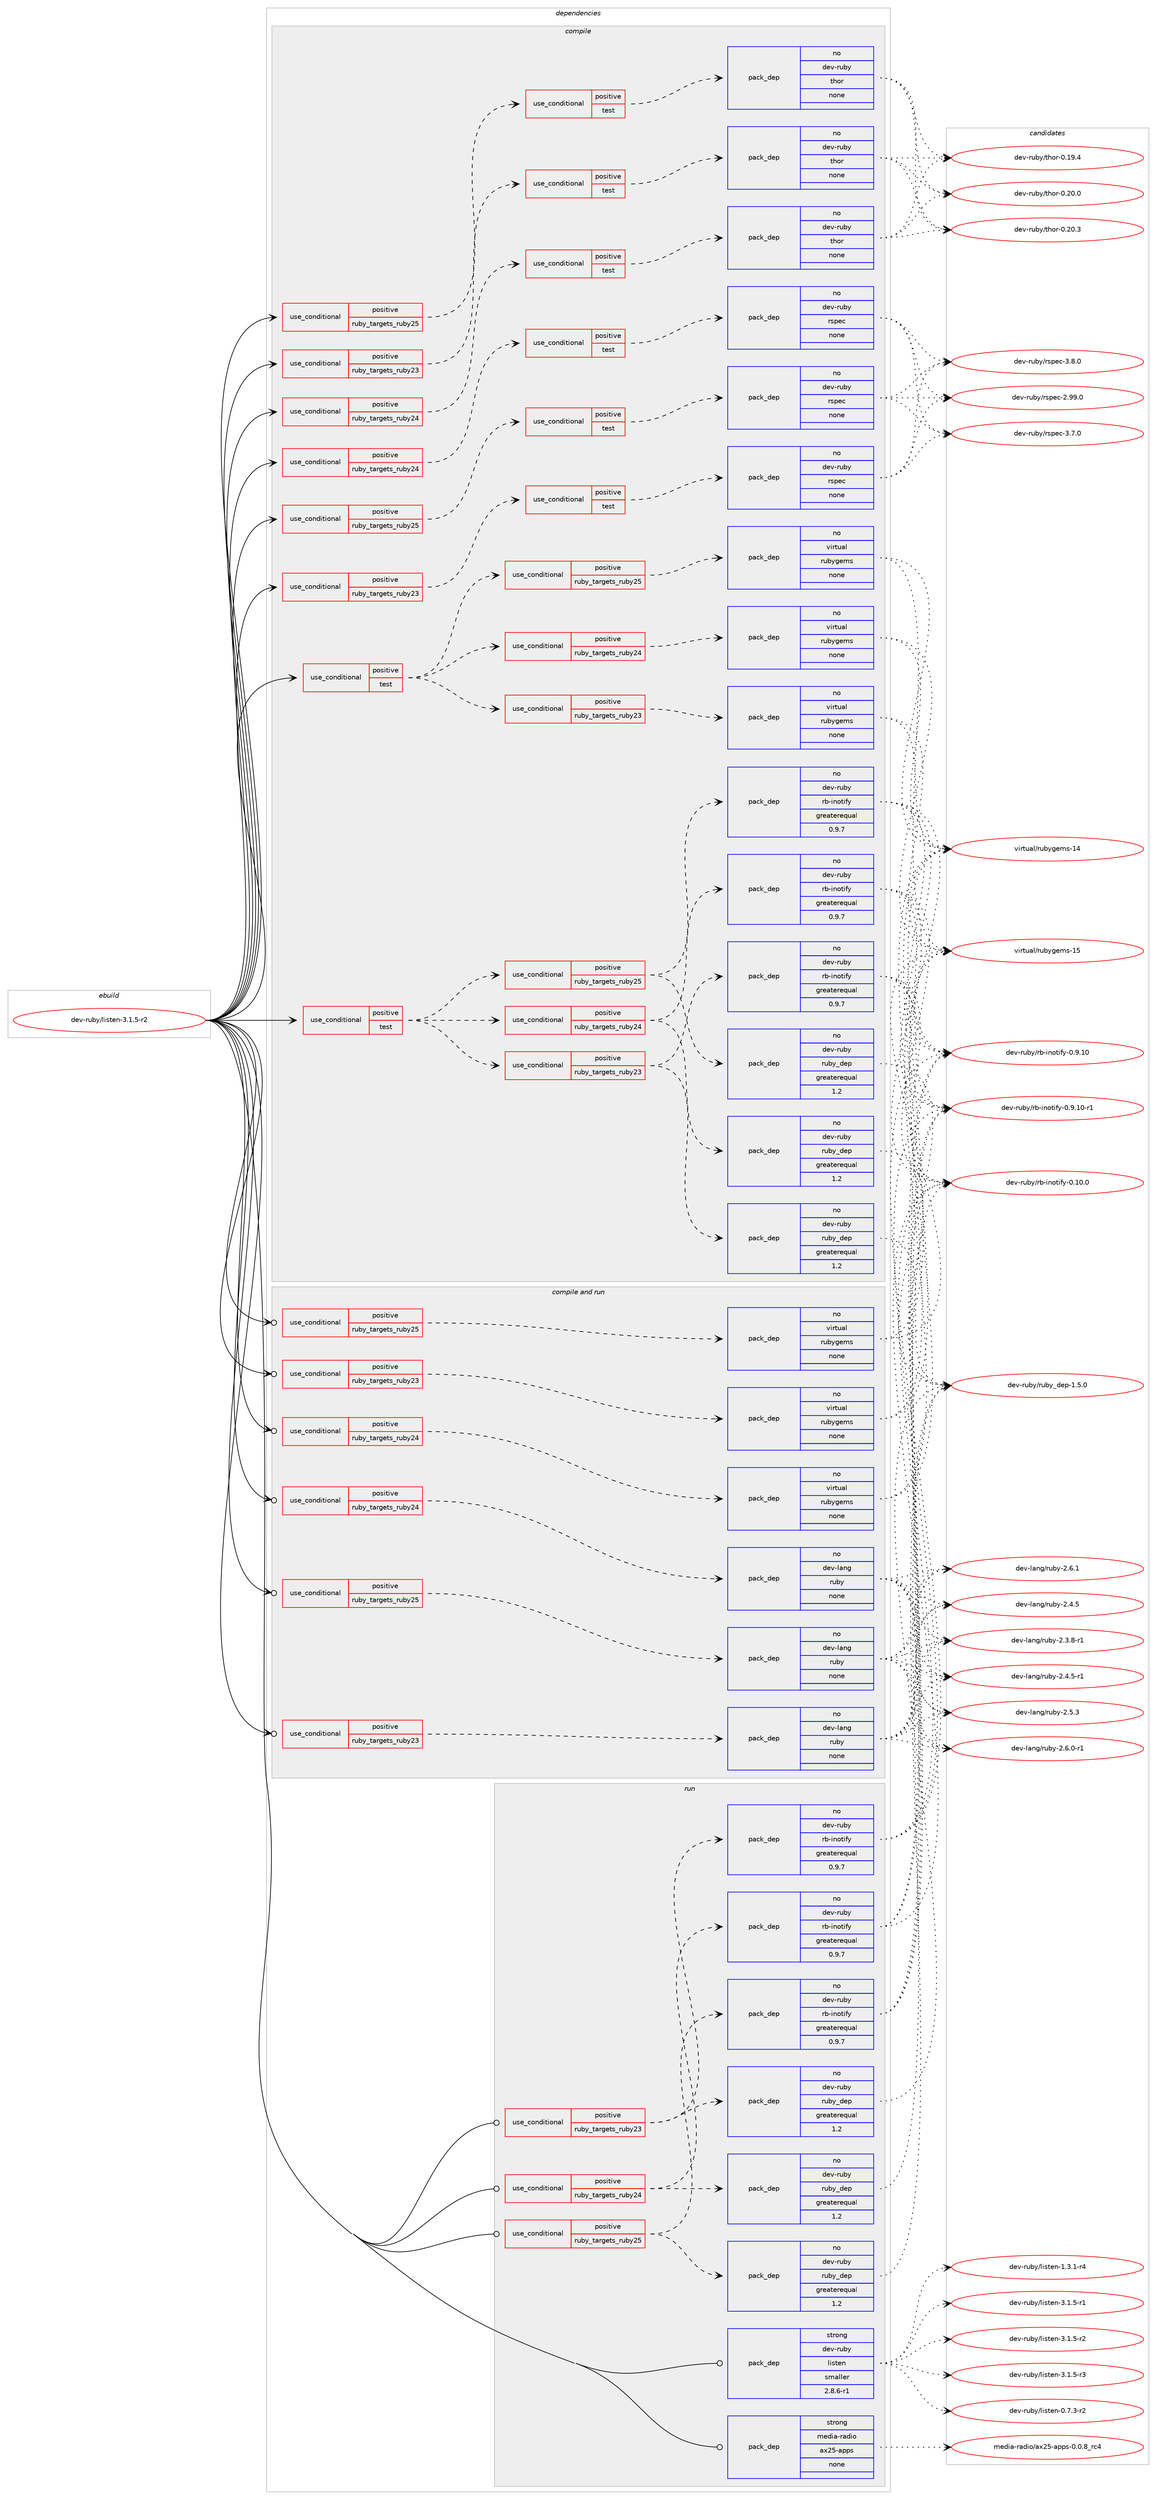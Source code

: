 digraph prolog {

# *************
# Graph options
# *************

newrank=true;
concentrate=true;
compound=true;
graph [rankdir=LR,fontname=Helvetica,fontsize=10,ranksep=1.5];#, ranksep=2.5, nodesep=0.2];
edge  [arrowhead=vee];
node  [fontname=Helvetica,fontsize=10];

# **********
# The ebuild
# **********

subgraph cluster_leftcol {
color=gray;
rank=same;
label=<<i>ebuild</i>>;
id [label="dev-ruby/listen-3.1.5-r2", color=red, width=4, href="../dev-ruby/listen-3.1.5-r2.svg"];
}

# ****************
# The dependencies
# ****************

subgraph cluster_midcol {
color=gray;
label=<<i>dependencies</i>>;
subgraph cluster_compile {
fillcolor="#eeeeee";
style=filled;
label=<<i>compile</i>>;
subgraph cond404260 {
dependency1501944 [label=<<TABLE BORDER="0" CELLBORDER="1" CELLSPACING="0" CELLPADDING="4"><TR><TD ROWSPAN="3" CELLPADDING="10">use_conditional</TD></TR><TR><TD>positive</TD></TR><TR><TD>ruby_targets_ruby23</TD></TR></TABLE>>, shape=none, color=red];
subgraph cond404261 {
dependency1501945 [label=<<TABLE BORDER="0" CELLBORDER="1" CELLSPACING="0" CELLPADDING="4"><TR><TD ROWSPAN="3" CELLPADDING="10">use_conditional</TD></TR><TR><TD>positive</TD></TR><TR><TD>test</TD></TR></TABLE>>, shape=none, color=red];
subgraph pack1074223 {
dependency1501946 [label=<<TABLE BORDER="0" CELLBORDER="1" CELLSPACING="0" CELLPADDING="4" WIDTH="220"><TR><TD ROWSPAN="6" CELLPADDING="30">pack_dep</TD></TR><TR><TD WIDTH="110">no</TD></TR><TR><TD>dev-ruby</TD></TR><TR><TD>rspec</TD></TR><TR><TD>none</TD></TR><TR><TD></TD></TR></TABLE>>, shape=none, color=blue];
}
dependency1501945:e -> dependency1501946:w [weight=20,style="dashed",arrowhead="vee"];
}
dependency1501944:e -> dependency1501945:w [weight=20,style="dashed",arrowhead="vee"];
}
id:e -> dependency1501944:w [weight=20,style="solid",arrowhead="vee"];
subgraph cond404262 {
dependency1501947 [label=<<TABLE BORDER="0" CELLBORDER="1" CELLSPACING="0" CELLPADDING="4"><TR><TD ROWSPAN="3" CELLPADDING="10">use_conditional</TD></TR><TR><TD>positive</TD></TR><TR><TD>ruby_targets_ruby23</TD></TR></TABLE>>, shape=none, color=red];
subgraph cond404263 {
dependency1501948 [label=<<TABLE BORDER="0" CELLBORDER="1" CELLSPACING="0" CELLPADDING="4"><TR><TD ROWSPAN="3" CELLPADDING="10">use_conditional</TD></TR><TR><TD>positive</TD></TR><TR><TD>test</TD></TR></TABLE>>, shape=none, color=red];
subgraph pack1074224 {
dependency1501949 [label=<<TABLE BORDER="0" CELLBORDER="1" CELLSPACING="0" CELLPADDING="4" WIDTH="220"><TR><TD ROWSPAN="6" CELLPADDING="30">pack_dep</TD></TR><TR><TD WIDTH="110">no</TD></TR><TR><TD>dev-ruby</TD></TR><TR><TD>thor</TD></TR><TR><TD>none</TD></TR><TR><TD></TD></TR></TABLE>>, shape=none, color=blue];
}
dependency1501948:e -> dependency1501949:w [weight=20,style="dashed",arrowhead="vee"];
}
dependency1501947:e -> dependency1501948:w [weight=20,style="dashed",arrowhead="vee"];
}
id:e -> dependency1501947:w [weight=20,style="solid",arrowhead="vee"];
subgraph cond404264 {
dependency1501950 [label=<<TABLE BORDER="0" CELLBORDER="1" CELLSPACING="0" CELLPADDING="4"><TR><TD ROWSPAN="3" CELLPADDING="10">use_conditional</TD></TR><TR><TD>positive</TD></TR><TR><TD>ruby_targets_ruby24</TD></TR></TABLE>>, shape=none, color=red];
subgraph cond404265 {
dependency1501951 [label=<<TABLE BORDER="0" CELLBORDER="1" CELLSPACING="0" CELLPADDING="4"><TR><TD ROWSPAN="3" CELLPADDING="10">use_conditional</TD></TR><TR><TD>positive</TD></TR><TR><TD>test</TD></TR></TABLE>>, shape=none, color=red];
subgraph pack1074225 {
dependency1501952 [label=<<TABLE BORDER="0" CELLBORDER="1" CELLSPACING="0" CELLPADDING="4" WIDTH="220"><TR><TD ROWSPAN="6" CELLPADDING="30">pack_dep</TD></TR><TR><TD WIDTH="110">no</TD></TR><TR><TD>dev-ruby</TD></TR><TR><TD>rspec</TD></TR><TR><TD>none</TD></TR><TR><TD></TD></TR></TABLE>>, shape=none, color=blue];
}
dependency1501951:e -> dependency1501952:w [weight=20,style="dashed",arrowhead="vee"];
}
dependency1501950:e -> dependency1501951:w [weight=20,style="dashed",arrowhead="vee"];
}
id:e -> dependency1501950:w [weight=20,style="solid",arrowhead="vee"];
subgraph cond404266 {
dependency1501953 [label=<<TABLE BORDER="0" CELLBORDER="1" CELLSPACING="0" CELLPADDING="4"><TR><TD ROWSPAN="3" CELLPADDING="10">use_conditional</TD></TR><TR><TD>positive</TD></TR><TR><TD>ruby_targets_ruby24</TD></TR></TABLE>>, shape=none, color=red];
subgraph cond404267 {
dependency1501954 [label=<<TABLE BORDER="0" CELLBORDER="1" CELLSPACING="0" CELLPADDING="4"><TR><TD ROWSPAN="3" CELLPADDING="10">use_conditional</TD></TR><TR><TD>positive</TD></TR><TR><TD>test</TD></TR></TABLE>>, shape=none, color=red];
subgraph pack1074226 {
dependency1501955 [label=<<TABLE BORDER="0" CELLBORDER="1" CELLSPACING="0" CELLPADDING="4" WIDTH="220"><TR><TD ROWSPAN="6" CELLPADDING="30">pack_dep</TD></TR><TR><TD WIDTH="110">no</TD></TR><TR><TD>dev-ruby</TD></TR><TR><TD>thor</TD></TR><TR><TD>none</TD></TR><TR><TD></TD></TR></TABLE>>, shape=none, color=blue];
}
dependency1501954:e -> dependency1501955:w [weight=20,style="dashed",arrowhead="vee"];
}
dependency1501953:e -> dependency1501954:w [weight=20,style="dashed",arrowhead="vee"];
}
id:e -> dependency1501953:w [weight=20,style="solid",arrowhead="vee"];
subgraph cond404268 {
dependency1501956 [label=<<TABLE BORDER="0" CELLBORDER="1" CELLSPACING="0" CELLPADDING="4"><TR><TD ROWSPAN="3" CELLPADDING="10">use_conditional</TD></TR><TR><TD>positive</TD></TR><TR><TD>ruby_targets_ruby25</TD></TR></TABLE>>, shape=none, color=red];
subgraph cond404269 {
dependency1501957 [label=<<TABLE BORDER="0" CELLBORDER="1" CELLSPACING="0" CELLPADDING="4"><TR><TD ROWSPAN="3" CELLPADDING="10">use_conditional</TD></TR><TR><TD>positive</TD></TR><TR><TD>test</TD></TR></TABLE>>, shape=none, color=red];
subgraph pack1074227 {
dependency1501958 [label=<<TABLE BORDER="0" CELLBORDER="1" CELLSPACING="0" CELLPADDING="4" WIDTH="220"><TR><TD ROWSPAN="6" CELLPADDING="30">pack_dep</TD></TR><TR><TD WIDTH="110">no</TD></TR><TR><TD>dev-ruby</TD></TR><TR><TD>rspec</TD></TR><TR><TD>none</TD></TR><TR><TD></TD></TR></TABLE>>, shape=none, color=blue];
}
dependency1501957:e -> dependency1501958:w [weight=20,style="dashed",arrowhead="vee"];
}
dependency1501956:e -> dependency1501957:w [weight=20,style="dashed",arrowhead="vee"];
}
id:e -> dependency1501956:w [weight=20,style="solid",arrowhead="vee"];
subgraph cond404270 {
dependency1501959 [label=<<TABLE BORDER="0" CELLBORDER="1" CELLSPACING="0" CELLPADDING="4"><TR><TD ROWSPAN="3" CELLPADDING="10">use_conditional</TD></TR><TR><TD>positive</TD></TR><TR><TD>ruby_targets_ruby25</TD></TR></TABLE>>, shape=none, color=red];
subgraph cond404271 {
dependency1501960 [label=<<TABLE BORDER="0" CELLBORDER="1" CELLSPACING="0" CELLPADDING="4"><TR><TD ROWSPAN="3" CELLPADDING="10">use_conditional</TD></TR><TR><TD>positive</TD></TR><TR><TD>test</TD></TR></TABLE>>, shape=none, color=red];
subgraph pack1074228 {
dependency1501961 [label=<<TABLE BORDER="0" CELLBORDER="1" CELLSPACING="0" CELLPADDING="4" WIDTH="220"><TR><TD ROWSPAN="6" CELLPADDING="30">pack_dep</TD></TR><TR><TD WIDTH="110">no</TD></TR><TR><TD>dev-ruby</TD></TR><TR><TD>thor</TD></TR><TR><TD>none</TD></TR><TR><TD></TD></TR></TABLE>>, shape=none, color=blue];
}
dependency1501960:e -> dependency1501961:w [weight=20,style="dashed",arrowhead="vee"];
}
dependency1501959:e -> dependency1501960:w [weight=20,style="dashed",arrowhead="vee"];
}
id:e -> dependency1501959:w [weight=20,style="solid",arrowhead="vee"];
subgraph cond404272 {
dependency1501962 [label=<<TABLE BORDER="0" CELLBORDER="1" CELLSPACING="0" CELLPADDING="4"><TR><TD ROWSPAN="3" CELLPADDING="10">use_conditional</TD></TR><TR><TD>positive</TD></TR><TR><TD>test</TD></TR></TABLE>>, shape=none, color=red];
subgraph cond404273 {
dependency1501963 [label=<<TABLE BORDER="0" CELLBORDER="1" CELLSPACING="0" CELLPADDING="4"><TR><TD ROWSPAN="3" CELLPADDING="10">use_conditional</TD></TR><TR><TD>positive</TD></TR><TR><TD>ruby_targets_ruby23</TD></TR></TABLE>>, shape=none, color=red];
subgraph pack1074229 {
dependency1501964 [label=<<TABLE BORDER="0" CELLBORDER="1" CELLSPACING="0" CELLPADDING="4" WIDTH="220"><TR><TD ROWSPAN="6" CELLPADDING="30">pack_dep</TD></TR><TR><TD WIDTH="110">no</TD></TR><TR><TD>dev-ruby</TD></TR><TR><TD>rb-inotify</TD></TR><TR><TD>greaterequal</TD></TR><TR><TD>0.9.7</TD></TR></TABLE>>, shape=none, color=blue];
}
dependency1501963:e -> dependency1501964:w [weight=20,style="dashed",arrowhead="vee"];
subgraph pack1074230 {
dependency1501965 [label=<<TABLE BORDER="0" CELLBORDER="1" CELLSPACING="0" CELLPADDING="4" WIDTH="220"><TR><TD ROWSPAN="6" CELLPADDING="30">pack_dep</TD></TR><TR><TD WIDTH="110">no</TD></TR><TR><TD>dev-ruby</TD></TR><TR><TD>ruby_dep</TD></TR><TR><TD>greaterequal</TD></TR><TR><TD>1.2</TD></TR></TABLE>>, shape=none, color=blue];
}
dependency1501963:e -> dependency1501965:w [weight=20,style="dashed",arrowhead="vee"];
}
dependency1501962:e -> dependency1501963:w [weight=20,style="dashed",arrowhead="vee"];
subgraph cond404274 {
dependency1501966 [label=<<TABLE BORDER="0" CELLBORDER="1" CELLSPACING="0" CELLPADDING="4"><TR><TD ROWSPAN="3" CELLPADDING="10">use_conditional</TD></TR><TR><TD>positive</TD></TR><TR><TD>ruby_targets_ruby24</TD></TR></TABLE>>, shape=none, color=red];
subgraph pack1074231 {
dependency1501967 [label=<<TABLE BORDER="0" CELLBORDER="1" CELLSPACING="0" CELLPADDING="4" WIDTH="220"><TR><TD ROWSPAN="6" CELLPADDING="30">pack_dep</TD></TR><TR><TD WIDTH="110">no</TD></TR><TR><TD>dev-ruby</TD></TR><TR><TD>rb-inotify</TD></TR><TR><TD>greaterequal</TD></TR><TR><TD>0.9.7</TD></TR></TABLE>>, shape=none, color=blue];
}
dependency1501966:e -> dependency1501967:w [weight=20,style="dashed",arrowhead="vee"];
subgraph pack1074232 {
dependency1501968 [label=<<TABLE BORDER="0" CELLBORDER="1" CELLSPACING="0" CELLPADDING="4" WIDTH="220"><TR><TD ROWSPAN="6" CELLPADDING="30">pack_dep</TD></TR><TR><TD WIDTH="110">no</TD></TR><TR><TD>dev-ruby</TD></TR><TR><TD>ruby_dep</TD></TR><TR><TD>greaterequal</TD></TR><TR><TD>1.2</TD></TR></TABLE>>, shape=none, color=blue];
}
dependency1501966:e -> dependency1501968:w [weight=20,style="dashed",arrowhead="vee"];
}
dependency1501962:e -> dependency1501966:w [weight=20,style="dashed",arrowhead="vee"];
subgraph cond404275 {
dependency1501969 [label=<<TABLE BORDER="0" CELLBORDER="1" CELLSPACING="0" CELLPADDING="4"><TR><TD ROWSPAN="3" CELLPADDING="10">use_conditional</TD></TR><TR><TD>positive</TD></TR><TR><TD>ruby_targets_ruby25</TD></TR></TABLE>>, shape=none, color=red];
subgraph pack1074233 {
dependency1501970 [label=<<TABLE BORDER="0" CELLBORDER="1" CELLSPACING="0" CELLPADDING="4" WIDTH="220"><TR><TD ROWSPAN="6" CELLPADDING="30">pack_dep</TD></TR><TR><TD WIDTH="110">no</TD></TR><TR><TD>dev-ruby</TD></TR><TR><TD>rb-inotify</TD></TR><TR><TD>greaterequal</TD></TR><TR><TD>0.9.7</TD></TR></TABLE>>, shape=none, color=blue];
}
dependency1501969:e -> dependency1501970:w [weight=20,style="dashed",arrowhead="vee"];
subgraph pack1074234 {
dependency1501971 [label=<<TABLE BORDER="0" CELLBORDER="1" CELLSPACING="0" CELLPADDING="4" WIDTH="220"><TR><TD ROWSPAN="6" CELLPADDING="30">pack_dep</TD></TR><TR><TD WIDTH="110">no</TD></TR><TR><TD>dev-ruby</TD></TR><TR><TD>ruby_dep</TD></TR><TR><TD>greaterequal</TD></TR><TR><TD>1.2</TD></TR></TABLE>>, shape=none, color=blue];
}
dependency1501969:e -> dependency1501971:w [weight=20,style="dashed",arrowhead="vee"];
}
dependency1501962:e -> dependency1501969:w [weight=20,style="dashed",arrowhead="vee"];
}
id:e -> dependency1501962:w [weight=20,style="solid",arrowhead="vee"];
subgraph cond404276 {
dependency1501972 [label=<<TABLE BORDER="0" CELLBORDER="1" CELLSPACING="0" CELLPADDING="4"><TR><TD ROWSPAN="3" CELLPADDING="10">use_conditional</TD></TR><TR><TD>positive</TD></TR><TR><TD>test</TD></TR></TABLE>>, shape=none, color=red];
subgraph cond404277 {
dependency1501973 [label=<<TABLE BORDER="0" CELLBORDER="1" CELLSPACING="0" CELLPADDING="4"><TR><TD ROWSPAN="3" CELLPADDING="10">use_conditional</TD></TR><TR><TD>positive</TD></TR><TR><TD>ruby_targets_ruby23</TD></TR></TABLE>>, shape=none, color=red];
subgraph pack1074235 {
dependency1501974 [label=<<TABLE BORDER="0" CELLBORDER="1" CELLSPACING="0" CELLPADDING="4" WIDTH="220"><TR><TD ROWSPAN="6" CELLPADDING="30">pack_dep</TD></TR><TR><TD WIDTH="110">no</TD></TR><TR><TD>virtual</TD></TR><TR><TD>rubygems</TD></TR><TR><TD>none</TD></TR><TR><TD></TD></TR></TABLE>>, shape=none, color=blue];
}
dependency1501973:e -> dependency1501974:w [weight=20,style="dashed",arrowhead="vee"];
}
dependency1501972:e -> dependency1501973:w [weight=20,style="dashed",arrowhead="vee"];
subgraph cond404278 {
dependency1501975 [label=<<TABLE BORDER="0" CELLBORDER="1" CELLSPACING="0" CELLPADDING="4"><TR><TD ROWSPAN="3" CELLPADDING="10">use_conditional</TD></TR><TR><TD>positive</TD></TR><TR><TD>ruby_targets_ruby24</TD></TR></TABLE>>, shape=none, color=red];
subgraph pack1074236 {
dependency1501976 [label=<<TABLE BORDER="0" CELLBORDER="1" CELLSPACING="0" CELLPADDING="4" WIDTH="220"><TR><TD ROWSPAN="6" CELLPADDING="30">pack_dep</TD></TR><TR><TD WIDTH="110">no</TD></TR><TR><TD>virtual</TD></TR><TR><TD>rubygems</TD></TR><TR><TD>none</TD></TR><TR><TD></TD></TR></TABLE>>, shape=none, color=blue];
}
dependency1501975:e -> dependency1501976:w [weight=20,style="dashed",arrowhead="vee"];
}
dependency1501972:e -> dependency1501975:w [weight=20,style="dashed",arrowhead="vee"];
subgraph cond404279 {
dependency1501977 [label=<<TABLE BORDER="0" CELLBORDER="1" CELLSPACING="0" CELLPADDING="4"><TR><TD ROWSPAN="3" CELLPADDING="10">use_conditional</TD></TR><TR><TD>positive</TD></TR><TR><TD>ruby_targets_ruby25</TD></TR></TABLE>>, shape=none, color=red];
subgraph pack1074237 {
dependency1501978 [label=<<TABLE BORDER="0" CELLBORDER="1" CELLSPACING="0" CELLPADDING="4" WIDTH="220"><TR><TD ROWSPAN="6" CELLPADDING="30">pack_dep</TD></TR><TR><TD WIDTH="110">no</TD></TR><TR><TD>virtual</TD></TR><TR><TD>rubygems</TD></TR><TR><TD>none</TD></TR><TR><TD></TD></TR></TABLE>>, shape=none, color=blue];
}
dependency1501977:e -> dependency1501978:w [weight=20,style="dashed",arrowhead="vee"];
}
dependency1501972:e -> dependency1501977:w [weight=20,style="dashed",arrowhead="vee"];
}
id:e -> dependency1501972:w [weight=20,style="solid",arrowhead="vee"];
}
subgraph cluster_compileandrun {
fillcolor="#eeeeee";
style=filled;
label=<<i>compile and run</i>>;
subgraph cond404280 {
dependency1501979 [label=<<TABLE BORDER="0" CELLBORDER="1" CELLSPACING="0" CELLPADDING="4"><TR><TD ROWSPAN="3" CELLPADDING="10">use_conditional</TD></TR><TR><TD>positive</TD></TR><TR><TD>ruby_targets_ruby23</TD></TR></TABLE>>, shape=none, color=red];
subgraph pack1074238 {
dependency1501980 [label=<<TABLE BORDER="0" CELLBORDER="1" CELLSPACING="0" CELLPADDING="4" WIDTH="220"><TR><TD ROWSPAN="6" CELLPADDING="30">pack_dep</TD></TR><TR><TD WIDTH="110">no</TD></TR><TR><TD>dev-lang</TD></TR><TR><TD>ruby</TD></TR><TR><TD>none</TD></TR><TR><TD></TD></TR></TABLE>>, shape=none, color=blue];
}
dependency1501979:e -> dependency1501980:w [weight=20,style="dashed",arrowhead="vee"];
}
id:e -> dependency1501979:w [weight=20,style="solid",arrowhead="odotvee"];
subgraph cond404281 {
dependency1501981 [label=<<TABLE BORDER="0" CELLBORDER="1" CELLSPACING="0" CELLPADDING="4"><TR><TD ROWSPAN="3" CELLPADDING="10">use_conditional</TD></TR><TR><TD>positive</TD></TR><TR><TD>ruby_targets_ruby23</TD></TR></TABLE>>, shape=none, color=red];
subgraph pack1074239 {
dependency1501982 [label=<<TABLE BORDER="0" CELLBORDER="1" CELLSPACING="0" CELLPADDING="4" WIDTH="220"><TR><TD ROWSPAN="6" CELLPADDING="30">pack_dep</TD></TR><TR><TD WIDTH="110">no</TD></TR><TR><TD>virtual</TD></TR><TR><TD>rubygems</TD></TR><TR><TD>none</TD></TR><TR><TD></TD></TR></TABLE>>, shape=none, color=blue];
}
dependency1501981:e -> dependency1501982:w [weight=20,style="dashed",arrowhead="vee"];
}
id:e -> dependency1501981:w [weight=20,style="solid",arrowhead="odotvee"];
subgraph cond404282 {
dependency1501983 [label=<<TABLE BORDER="0" CELLBORDER="1" CELLSPACING="0" CELLPADDING="4"><TR><TD ROWSPAN="3" CELLPADDING="10">use_conditional</TD></TR><TR><TD>positive</TD></TR><TR><TD>ruby_targets_ruby24</TD></TR></TABLE>>, shape=none, color=red];
subgraph pack1074240 {
dependency1501984 [label=<<TABLE BORDER="0" CELLBORDER="1" CELLSPACING="0" CELLPADDING="4" WIDTH="220"><TR><TD ROWSPAN="6" CELLPADDING="30">pack_dep</TD></TR><TR><TD WIDTH="110">no</TD></TR><TR><TD>dev-lang</TD></TR><TR><TD>ruby</TD></TR><TR><TD>none</TD></TR><TR><TD></TD></TR></TABLE>>, shape=none, color=blue];
}
dependency1501983:e -> dependency1501984:w [weight=20,style="dashed",arrowhead="vee"];
}
id:e -> dependency1501983:w [weight=20,style="solid",arrowhead="odotvee"];
subgraph cond404283 {
dependency1501985 [label=<<TABLE BORDER="0" CELLBORDER="1" CELLSPACING="0" CELLPADDING="4"><TR><TD ROWSPAN="3" CELLPADDING="10">use_conditional</TD></TR><TR><TD>positive</TD></TR><TR><TD>ruby_targets_ruby24</TD></TR></TABLE>>, shape=none, color=red];
subgraph pack1074241 {
dependency1501986 [label=<<TABLE BORDER="0" CELLBORDER="1" CELLSPACING="0" CELLPADDING="4" WIDTH="220"><TR><TD ROWSPAN="6" CELLPADDING="30">pack_dep</TD></TR><TR><TD WIDTH="110">no</TD></TR><TR><TD>virtual</TD></TR><TR><TD>rubygems</TD></TR><TR><TD>none</TD></TR><TR><TD></TD></TR></TABLE>>, shape=none, color=blue];
}
dependency1501985:e -> dependency1501986:w [weight=20,style="dashed",arrowhead="vee"];
}
id:e -> dependency1501985:w [weight=20,style="solid",arrowhead="odotvee"];
subgraph cond404284 {
dependency1501987 [label=<<TABLE BORDER="0" CELLBORDER="1" CELLSPACING="0" CELLPADDING="4"><TR><TD ROWSPAN="3" CELLPADDING="10">use_conditional</TD></TR><TR><TD>positive</TD></TR><TR><TD>ruby_targets_ruby25</TD></TR></TABLE>>, shape=none, color=red];
subgraph pack1074242 {
dependency1501988 [label=<<TABLE BORDER="0" CELLBORDER="1" CELLSPACING="0" CELLPADDING="4" WIDTH="220"><TR><TD ROWSPAN="6" CELLPADDING="30">pack_dep</TD></TR><TR><TD WIDTH="110">no</TD></TR><TR><TD>dev-lang</TD></TR><TR><TD>ruby</TD></TR><TR><TD>none</TD></TR><TR><TD></TD></TR></TABLE>>, shape=none, color=blue];
}
dependency1501987:e -> dependency1501988:w [weight=20,style="dashed",arrowhead="vee"];
}
id:e -> dependency1501987:w [weight=20,style="solid",arrowhead="odotvee"];
subgraph cond404285 {
dependency1501989 [label=<<TABLE BORDER="0" CELLBORDER="1" CELLSPACING="0" CELLPADDING="4"><TR><TD ROWSPAN="3" CELLPADDING="10">use_conditional</TD></TR><TR><TD>positive</TD></TR><TR><TD>ruby_targets_ruby25</TD></TR></TABLE>>, shape=none, color=red];
subgraph pack1074243 {
dependency1501990 [label=<<TABLE BORDER="0" CELLBORDER="1" CELLSPACING="0" CELLPADDING="4" WIDTH="220"><TR><TD ROWSPAN="6" CELLPADDING="30">pack_dep</TD></TR><TR><TD WIDTH="110">no</TD></TR><TR><TD>virtual</TD></TR><TR><TD>rubygems</TD></TR><TR><TD>none</TD></TR><TR><TD></TD></TR></TABLE>>, shape=none, color=blue];
}
dependency1501989:e -> dependency1501990:w [weight=20,style="dashed",arrowhead="vee"];
}
id:e -> dependency1501989:w [weight=20,style="solid",arrowhead="odotvee"];
}
subgraph cluster_run {
fillcolor="#eeeeee";
style=filled;
label=<<i>run</i>>;
subgraph cond404286 {
dependency1501991 [label=<<TABLE BORDER="0" CELLBORDER="1" CELLSPACING="0" CELLPADDING="4"><TR><TD ROWSPAN="3" CELLPADDING="10">use_conditional</TD></TR><TR><TD>positive</TD></TR><TR><TD>ruby_targets_ruby23</TD></TR></TABLE>>, shape=none, color=red];
subgraph pack1074244 {
dependency1501992 [label=<<TABLE BORDER="0" CELLBORDER="1" CELLSPACING="0" CELLPADDING="4" WIDTH="220"><TR><TD ROWSPAN="6" CELLPADDING="30">pack_dep</TD></TR><TR><TD WIDTH="110">no</TD></TR><TR><TD>dev-ruby</TD></TR><TR><TD>rb-inotify</TD></TR><TR><TD>greaterequal</TD></TR><TR><TD>0.9.7</TD></TR></TABLE>>, shape=none, color=blue];
}
dependency1501991:e -> dependency1501992:w [weight=20,style="dashed",arrowhead="vee"];
subgraph pack1074245 {
dependency1501993 [label=<<TABLE BORDER="0" CELLBORDER="1" CELLSPACING="0" CELLPADDING="4" WIDTH="220"><TR><TD ROWSPAN="6" CELLPADDING="30">pack_dep</TD></TR><TR><TD WIDTH="110">no</TD></TR><TR><TD>dev-ruby</TD></TR><TR><TD>ruby_dep</TD></TR><TR><TD>greaterequal</TD></TR><TR><TD>1.2</TD></TR></TABLE>>, shape=none, color=blue];
}
dependency1501991:e -> dependency1501993:w [weight=20,style="dashed",arrowhead="vee"];
}
id:e -> dependency1501991:w [weight=20,style="solid",arrowhead="odot"];
subgraph cond404287 {
dependency1501994 [label=<<TABLE BORDER="0" CELLBORDER="1" CELLSPACING="0" CELLPADDING="4"><TR><TD ROWSPAN="3" CELLPADDING="10">use_conditional</TD></TR><TR><TD>positive</TD></TR><TR><TD>ruby_targets_ruby24</TD></TR></TABLE>>, shape=none, color=red];
subgraph pack1074246 {
dependency1501995 [label=<<TABLE BORDER="0" CELLBORDER="1" CELLSPACING="0" CELLPADDING="4" WIDTH="220"><TR><TD ROWSPAN="6" CELLPADDING="30">pack_dep</TD></TR><TR><TD WIDTH="110">no</TD></TR><TR><TD>dev-ruby</TD></TR><TR><TD>rb-inotify</TD></TR><TR><TD>greaterequal</TD></TR><TR><TD>0.9.7</TD></TR></TABLE>>, shape=none, color=blue];
}
dependency1501994:e -> dependency1501995:w [weight=20,style="dashed",arrowhead="vee"];
subgraph pack1074247 {
dependency1501996 [label=<<TABLE BORDER="0" CELLBORDER="1" CELLSPACING="0" CELLPADDING="4" WIDTH="220"><TR><TD ROWSPAN="6" CELLPADDING="30">pack_dep</TD></TR><TR><TD WIDTH="110">no</TD></TR><TR><TD>dev-ruby</TD></TR><TR><TD>ruby_dep</TD></TR><TR><TD>greaterequal</TD></TR><TR><TD>1.2</TD></TR></TABLE>>, shape=none, color=blue];
}
dependency1501994:e -> dependency1501996:w [weight=20,style="dashed",arrowhead="vee"];
}
id:e -> dependency1501994:w [weight=20,style="solid",arrowhead="odot"];
subgraph cond404288 {
dependency1501997 [label=<<TABLE BORDER="0" CELLBORDER="1" CELLSPACING="0" CELLPADDING="4"><TR><TD ROWSPAN="3" CELLPADDING="10">use_conditional</TD></TR><TR><TD>positive</TD></TR><TR><TD>ruby_targets_ruby25</TD></TR></TABLE>>, shape=none, color=red];
subgraph pack1074248 {
dependency1501998 [label=<<TABLE BORDER="0" CELLBORDER="1" CELLSPACING="0" CELLPADDING="4" WIDTH="220"><TR><TD ROWSPAN="6" CELLPADDING="30">pack_dep</TD></TR><TR><TD WIDTH="110">no</TD></TR><TR><TD>dev-ruby</TD></TR><TR><TD>rb-inotify</TD></TR><TR><TD>greaterequal</TD></TR><TR><TD>0.9.7</TD></TR></TABLE>>, shape=none, color=blue];
}
dependency1501997:e -> dependency1501998:w [weight=20,style="dashed",arrowhead="vee"];
subgraph pack1074249 {
dependency1501999 [label=<<TABLE BORDER="0" CELLBORDER="1" CELLSPACING="0" CELLPADDING="4" WIDTH="220"><TR><TD ROWSPAN="6" CELLPADDING="30">pack_dep</TD></TR><TR><TD WIDTH="110">no</TD></TR><TR><TD>dev-ruby</TD></TR><TR><TD>ruby_dep</TD></TR><TR><TD>greaterequal</TD></TR><TR><TD>1.2</TD></TR></TABLE>>, shape=none, color=blue];
}
dependency1501997:e -> dependency1501999:w [weight=20,style="dashed",arrowhead="vee"];
}
id:e -> dependency1501997:w [weight=20,style="solid",arrowhead="odot"];
subgraph pack1074250 {
dependency1502000 [label=<<TABLE BORDER="0" CELLBORDER="1" CELLSPACING="0" CELLPADDING="4" WIDTH="220"><TR><TD ROWSPAN="6" CELLPADDING="30">pack_dep</TD></TR><TR><TD WIDTH="110">strong</TD></TR><TR><TD>dev-ruby</TD></TR><TR><TD>listen</TD></TR><TR><TD>smaller</TD></TR><TR><TD>2.8.6-r1</TD></TR></TABLE>>, shape=none, color=blue];
}
id:e -> dependency1502000:w [weight=20,style="solid",arrowhead="odot"];
subgraph pack1074251 {
dependency1502001 [label=<<TABLE BORDER="0" CELLBORDER="1" CELLSPACING="0" CELLPADDING="4" WIDTH="220"><TR><TD ROWSPAN="6" CELLPADDING="30">pack_dep</TD></TR><TR><TD WIDTH="110">strong</TD></TR><TR><TD>media-radio</TD></TR><TR><TD>ax25-apps</TD></TR><TR><TD>none</TD></TR><TR><TD></TD></TR></TABLE>>, shape=none, color=blue];
}
id:e -> dependency1502001:w [weight=20,style="solid",arrowhead="odot"];
}
}

# **************
# The candidates
# **************

subgraph cluster_choices {
rank=same;
color=gray;
label=<<i>candidates</i>>;

subgraph choice1074223 {
color=black;
nodesep=1;
choice1001011184511411798121471141151121019945504657574648 [label="dev-ruby/rspec-2.99.0", color=red, width=4,href="../dev-ruby/rspec-2.99.0.svg"];
choice10010111845114117981214711411511210199455146554648 [label="dev-ruby/rspec-3.7.0", color=red, width=4,href="../dev-ruby/rspec-3.7.0.svg"];
choice10010111845114117981214711411511210199455146564648 [label="dev-ruby/rspec-3.8.0", color=red, width=4,href="../dev-ruby/rspec-3.8.0.svg"];
dependency1501946:e -> choice1001011184511411798121471141151121019945504657574648:w [style=dotted,weight="100"];
dependency1501946:e -> choice10010111845114117981214711411511210199455146554648:w [style=dotted,weight="100"];
dependency1501946:e -> choice10010111845114117981214711411511210199455146564648:w [style=dotted,weight="100"];
}
subgraph choice1074224 {
color=black;
nodesep=1;
choice10010111845114117981214711610411111445484649574652 [label="dev-ruby/thor-0.19.4", color=red, width=4,href="../dev-ruby/thor-0.19.4.svg"];
choice10010111845114117981214711610411111445484650484648 [label="dev-ruby/thor-0.20.0", color=red, width=4,href="../dev-ruby/thor-0.20.0.svg"];
choice10010111845114117981214711610411111445484650484651 [label="dev-ruby/thor-0.20.3", color=red, width=4,href="../dev-ruby/thor-0.20.3.svg"];
dependency1501949:e -> choice10010111845114117981214711610411111445484649574652:w [style=dotted,weight="100"];
dependency1501949:e -> choice10010111845114117981214711610411111445484650484648:w [style=dotted,weight="100"];
dependency1501949:e -> choice10010111845114117981214711610411111445484650484651:w [style=dotted,weight="100"];
}
subgraph choice1074225 {
color=black;
nodesep=1;
choice1001011184511411798121471141151121019945504657574648 [label="dev-ruby/rspec-2.99.0", color=red, width=4,href="../dev-ruby/rspec-2.99.0.svg"];
choice10010111845114117981214711411511210199455146554648 [label="dev-ruby/rspec-3.7.0", color=red, width=4,href="../dev-ruby/rspec-3.7.0.svg"];
choice10010111845114117981214711411511210199455146564648 [label="dev-ruby/rspec-3.8.0", color=red, width=4,href="../dev-ruby/rspec-3.8.0.svg"];
dependency1501952:e -> choice1001011184511411798121471141151121019945504657574648:w [style=dotted,weight="100"];
dependency1501952:e -> choice10010111845114117981214711411511210199455146554648:w [style=dotted,weight="100"];
dependency1501952:e -> choice10010111845114117981214711411511210199455146564648:w [style=dotted,weight="100"];
}
subgraph choice1074226 {
color=black;
nodesep=1;
choice10010111845114117981214711610411111445484649574652 [label="dev-ruby/thor-0.19.4", color=red, width=4,href="../dev-ruby/thor-0.19.4.svg"];
choice10010111845114117981214711610411111445484650484648 [label="dev-ruby/thor-0.20.0", color=red, width=4,href="../dev-ruby/thor-0.20.0.svg"];
choice10010111845114117981214711610411111445484650484651 [label="dev-ruby/thor-0.20.3", color=red, width=4,href="../dev-ruby/thor-0.20.3.svg"];
dependency1501955:e -> choice10010111845114117981214711610411111445484649574652:w [style=dotted,weight="100"];
dependency1501955:e -> choice10010111845114117981214711610411111445484650484648:w [style=dotted,weight="100"];
dependency1501955:e -> choice10010111845114117981214711610411111445484650484651:w [style=dotted,weight="100"];
}
subgraph choice1074227 {
color=black;
nodesep=1;
choice1001011184511411798121471141151121019945504657574648 [label="dev-ruby/rspec-2.99.0", color=red, width=4,href="../dev-ruby/rspec-2.99.0.svg"];
choice10010111845114117981214711411511210199455146554648 [label="dev-ruby/rspec-3.7.0", color=red, width=4,href="../dev-ruby/rspec-3.7.0.svg"];
choice10010111845114117981214711411511210199455146564648 [label="dev-ruby/rspec-3.8.0", color=red, width=4,href="../dev-ruby/rspec-3.8.0.svg"];
dependency1501958:e -> choice1001011184511411798121471141151121019945504657574648:w [style=dotted,weight="100"];
dependency1501958:e -> choice10010111845114117981214711411511210199455146554648:w [style=dotted,weight="100"];
dependency1501958:e -> choice10010111845114117981214711411511210199455146564648:w [style=dotted,weight="100"];
}
subgraph choice1074228 {
color=black;
nodesep=1;
choice10010111845114117981214711610411111445484649574652 [label="dev-ruby/thor-0.19.4", color=red, width=4,href="../dev-ruby/thor-0.19.4.svg"];
choice10010111845114117981214711610411111445484650484648 [label="dev-ruby/thor-0.20.0", color=red, width=4,href="../dev-ruby/thor-0.20.0.svg"];
choice10010111845114117981214711610411111445484650484651 [label="dev-ruby/thor-0.20.3", color=red, width=4,href="../dev-ruby/thor-0.20.3.svg"];
dependency1501961:e -> choice10010111845114117981214711610411111445484649574652:w [style=dotted,weight="100"];
dependency1501961:e -> choice10010111845114117981214711610411111445484650484648:w [style=dotted,weight="100"];
dependency1501961:e -> choice10010111845114117981214711610411111445484650484651:w [style=dotted,weight="100"];
}
subgraph choice1074229 {
color=black;
nodesep=1;
choice100101118451141179812147114984510511011111610510212145484649484648 [label="dev-ruby/rb-inotify-0.10.0", color=red, width=4,href="../dev-ruby/rb-inotify-0.10.0.svg"];
choice100101118451141179812147114984510511011111610510212145484657464948 [label="dev-ruby/rb-inotify-0.9.10", color=red, width=4,href="../dev-ruby/rb-inotify-0.9.10.svg"];
choice1001011184511411798121471149845105110111116105102121454846574649484511449 [label="dev-ruby/rb-inotify-0.9.10-r1", color=red, width=4,href="../dev-ruby/rb-inotify-0.9.10-r1.svg"];
dependency1501964:e -> choice100101118451141179812147114984510511011111610510212145484649484648:w [style=dotted,weight="100"];
dependency1501964:e -> choice100101118451141179812147114984510511011111610510212145484657464948:w [style=dotted,weight="100"];
dependency1501964:e -> choice1001011184511411798121471149845105110111116105102121454846574649484511449:w [style=dotted,weight="100"];
}
subgraph choice1074230 {
color=black;
nodesep=1;
choice1001011184511411798121471141179812195100101112454946534648 [label="dev-ruby/ruby_dep-1.5.0", color=red, width=4,href="../dev-ruby/ruby_dep-1.5.0.svg"];
dependency1501965:e -> choice1001011184511411798121471141179812195100101112454946534648:w [style=dotted,weight="100"];
}
subgraph choice1074231 {
color=black;
nodesep=1;
choice100101118451141179812147114984510511011111610510212145484649484648 [label="dev-ruby/rb-inotify-0.10.0", color=red, width=4,href="../dev-ruby/rb-inotify-0.10.0.svg"];
choice100101118451141179812147114984510511011111610510212145484657464948 [label="dev-ruby/rb-inotify-0.9.10", color=red, width=4,href="../dev-ruby/rb-inotify-0.9.10.svg"];
choice1001011184511411798121471149845105110111116105102121454846574649484511449 [label="dev-ruby/rb-inotify-0.9.10-r1", color=red, width=4,href="../dev-ruby/rb-inotify-0.9.10-r1.svg"];
dependency1501967:e -> choice100101118451141179812147114984510511011111610510212145484649484648:w [style=dotted,weight="100"];
dependency1501967:e -> choice100101118451141179812147114984510511011111610510212145484657464948:w [style=dotted,weight="100"];
dependency1501967:e -> choice1001011184511411798121471149845105110111116105102121454846574649484511449:w [style=dotted,weight="100"];
}
subgraph choice1074232 {
color=black;
nodesep=1;
choice1001011184511411798121471141179812195100101112454946534648 [label="dev-ruby/ruby_dep-1.5.0", color=red, width=4,href="../dev-ruby/ruby_dep-1.5.0.svg"];
dependency1501968:e -> choice1001011184511411798121471141179812195100101112454946534648:w [style=dotted,weight="100"];
}
subgraph choice1074233 {
color=black;
nodesep=1;
choice100101118451141179812147114984510511011111610510212145484649484648 [label="dev-ruby/rb-inotify-0.10.0", color=red, width=4,href="../dev-ruby/rb-inotify-0.10.0.svg"];
choice100101118451141179812147114984510511011111610510212145484657464948 [label="dev-ruby/rb-inotify-0.9.10", color=red, width=4,href="../dev-ruby/rb-inotify-0.9.10.svg"];
choice1001011184511411798121471149845105110111116105102121454846574649484511449 [label="dev-ruby/rb-inotify-0.9.10-r1", color=red, width=4,href="../dev-ruby/rb-inotify-0.9.10-r1.svg"];
dependency1501970:e -> choice100101118451141179812147114984510511011111610510212145484649484648:w [style=dotted,weight="100"];
dependency1501970:e -> choice100101118451141179812147114984510511011111610510212145484657464948:w [style=dotted,weight="100"];
dependency1501970:e -> choice1001011184511411798121471149845105110111116105102121454846574649484511449:w [style=dotted,weight="100"];
}
subgraph choice1074234 {
color=black;
nodesep=1;
choice1001011184511411798121471141179812195100101112454946534648 [label="dev-ruby/ruby_dep-1.5.0", color=red, width=4,href="../dev-ruby/ruby_dep-1.5.0.svg"];
dependency1501971:e -> choice1001011184511411798121471141179812195100101112454946534648:w [style=dotted,weight="100"];
}
subgraph choice1074235 {
color=black;
nodesep=1;
choice118105114116117971084711411798121103101109115454952 [label="virtual/rubygems-14", color=red, width=4,href="../virtual/rubygems-14.svg"];
choice118105114116117971084711411798121103101109115454953 [label="virtual/rubygems-15", color=red, width=4,href="../virtual/rubygems-15.svg"];
dependency1501974:e -> choice118105114116117971084711411798121103101109115454952:w [style=dotted,weight="100"];
dependency1501974:e -> choice118105114116117971084711411798121103101109115454953:w [style=dotted,weight="100"];
}
subgraph choice1074236 {
color=black;
nodesep=1;
choice118105114116117971084711411798121103101109115454952 [label="virtual/rubygems-14", color=red, width=4,href="../virtual/rubygems-14.svg"];
choice118105114116117971084711411798121103101109115454953 [label="virtual/rubygems-15", color=red, width=4,href="../virtual/rubygems-15.svg"];
dependency1501976:e -> choice118105114116117971084711411798121103101109115454952:w [style=dotted,weight="100"];
dependency1501976:e -> choice118105114116117971084711411798121103101109115454953:w [style=dotted,weight="100"];
}
subgraph choice1074237 {
color=black;
nodesep=1;
choice118105114116117971084711411798121103101109115454952 [label="virtual/rubygems-14", color=red, width=4,href="../virtual/rubygems-14.svg"];
choice118105114116117971084711411798121103101109115454953 [label="virtual/rubygems-15", color=red, width=4,href="../virtual/rubygems-15.svg"];
dependency1501978:e -> choice118105114116117971084711411798121103101109115454952:w [style=dotted,weight="100"];
dependency1501978:e -> choice118105114116117971084711411798121103101109115454953:w [style=dotted,weight="100"];
}
subgraph choice1074238 {
color=black;
nodesep=1;
choice100101118451089711010347114117981214550465146564511449 [label="dev-lang/ruby-2.3.8-r1", color=red, width=4,href="../dev-lang/ruby-2.3.8-r1.svg"];
choice10010111845108971101034711411798121455046524653 [label="dev-lang/ruby-2.4.5", color=red, width=4,href="../dev-lang/ruby-2.4.5.svg"];
choice100101118451089711010347114117981214550465246534511449 [label="dev-lang/ruby-2.4.5-r1", color=red, width=4,href="../dev-lang/ruby-2.4.5-r1.svg"];
choice10010111845108971101034711411798121455046534651 [label="dev-lang/ruby-2.5.3", color=red, width=4,href="../dev-lang/ruby-2.5.3.svg"];
choice100101118451089711010347114117981214550465446484511449 [label="dev-lang/ruby-2.6.0-r1", color=red, width=4,href="../dev-lang/ruby-2.6.0-r1.svg"];
choice10010111845108971101034711411798121455046544649 [label="dev-lang/ruby-2.6.1", color=red, width=4,href="../dev-lang/ruby-2.6.1.svg"];
dependency1501980:e -> choice100101118451089711010347114117981214550465146564511449:w [style=dotted,weight="100"];
dependency1501980:e -> choice10010111845108971101034711411798121455046524653:w [style=dotted,weight="100"];
dependency1501980:e -> choice100101118451089711010347114117981214550465246534511449:w [style=dotted,weight="100"];
dependency1501980:e -> choice10010111845108971101034711411798121455046534651:w [style=dotted,weight="100"];
dependency1501980:e -> choice100101118451089711010347114117981214550465446484511449:w [style=dotted,weight="100"];
dependency1501980:e -> choice10010111845108971101034711411798121455046544649:w [style=dotted,weight="100"];
}
subgraph choice1074239 {
color=black;
nodesep=1;
choice118105114116117971084711411798121103101109115454952 [label="virtual/rubygems-14", color=red, width=4,href="../virtual/rubygems-14.svg"];
choice118105114116117971084711411798121103101109115454953 [label="virtual/rubygems-15", color=red, width=4,href="../virtual/rubygems-15.svg"];
dependency1501982:e -> choice118105114116117971084711411798121103101109115454952:w [style=dotted,weight="100"];
dependency1501982:e -> choice118105114116117971084711411798121103101109115454953:w [style=dotted,weight="100"];
}
subgraph choice1074240 {
color=black;
nodesep=1;
choice100101118451089711010347114117981214550465146564511449 [label="dev-lang/ruby-2.3.8-r1", color=red, width=4,href="../dev-lang/ruby-2.3.8-r1.svg"];
choice10010111845108971101034711411798121455046524653 [label="dev-lang/ruby-2.4.5", color=red, width=4,href="../dev-lang/ruby-2.4.5.svg"];
choice100101118451089711010347114117981214550465246534511449 [label="dev-lang/ruby-2.4.5-r1", color=red, width=4,href="../dev-lang/ruby-2.4.5-r1.svg"];
choice10010111845108971101034711411798121455046534651 [label="dev-lang/ruby-2.5.3", color=red, width=4,href="../dev-lang/ruby-2.5.3.svg"];
choice100101118451089711010347114117981214550465446484511449 [label="dev-lang/ruby-2.6.0-r1", color=red, width=4,href="../dev-lang/ruby-2.6.0-r1.svg"];
choice10010111845108971101034711411798121455046544649 [label="dev-lang/ruby-2.6.1", color=red, width=4,href="../dev-lang/ruby-2.6.1.svg"];
dependency1501984:e -> choice100101118451089711010347114117981214550465146564511449:w [style=dotted,weight="100"];
dependency1501984:e -> choice10010111845108971101034711411798121455046524653:w [style=dotted,weight="100"];
dependency1501984:e -> choice100101118451089711010347114117981214550465246534511449:w [style=dotted,weight="100"];
dependency1501984:e -> choice10010111845108971101034711411798121455046534651:w [style=dotted,weight="100"];
dependency1501984:e -> choice100101118451089711010347114117981214550465446484511449:w [style=dotted,weight="100"];
dependency1501984:e -> choice10010111845108971101034711411798121455046544649:w [style=dotted,weight="100"];
}
subgraph choice1074241 {
color=black;
nodesep=1;
choice118105114116117971084711411798121103101109115454952 [label="virtual/rubygems-14", color=red, width=4,href="../virtual/rubygems-14.svg"];
choice118105114116117971084711411798121103101109115454953 [label="virtual/rubygems-15", color=red, width=4,href="../virtual/rubygems-15.svg"];
dependency1501986:e -> choice118105114116117971084711411798121103101109115454952:w [style=dotted,weight="100"];
dependency1501986:e -> choice118105114116117971084711411798121103101109115454953:w [style=dotted,weight="100"];
}
subgraph choice1074242 {
color=black;
nodesep=1;
choice100101118451089711010347114117981214550465146564511449 [label="dev-lang/ruby-2.3.8-r1", color=red, width=4,href="../dev-lang/ruby-2.3.8-r1.svg"];
choice10010111845108971101034711411798121455046524653 [label="dev-lang/ruby-2.4.5", color=red, width=4,href="../dev-lang/ruby-2.4.5.svg"];
choice100101118451089711010347114117981214550465246534511449 [label="dev-lang/ruby-2.4.5-r1", color=red, width=4,href="../dev-lang/ruby-2.4.5-r1.svg"];
choice10010111845108971101034711411798121455046534651 [label="dev-lang/ruby-2.5.3", color=red, width=4,href="../dev-lang/ruby-2.5.3.svg"];
choice100101118451089711010347114117981214550465446484511449 [label="dev-lang/ruby-2.6.0-r1", color=red, width=4,href="../dev-lang/ruby-2.6.0-r1.svg"];
choice10010111845108971101034711411798121455046544649 [label="dev-lang/ruby-2.6.1", color=red, width=4,href="../dev-lang/ruby-2.6.1.svg"];
dependency1501988:e -> choice100101118451089711010347114117981214550465146564511449:w [style=dotted,weight="100"];
dependency1501988:e -> choice10010111845108971101034711411798121455046524653:w [style=dotted,weight="100"];
dependency1501988:e -> choice100101118451089711010347114117981214550465246534511449:w [style=dotted,weight="100"];
dependency1501988:e -> choice10010111845108971101034711411798121455046534651:w [style=dotted,weight="100"];
dependency1501988:e -> choice100101118451089711010347114117981214550465446484511449:w [style=dotted,weight="100"];
dependency1501988:e -> choice10010111845108971101034711411798121455046544649:w [style=dotted,weight="100"];
}
subgraph choice1074243 {
color=black;
nodesep=1;
choice118105114116117971084711411798121103101109115454952 [label="virtual/rubygems-14", color=red, width=4,href="../virtual/rubygems-14.svg"];
choice118105114116117971084711411798121103101109115454953 [label="virtual/rubygems-15", color=red, width=4,href="../virtual/rubygems-15.svg"];
dependency1501990:e -> choice118105114116117971084711411798121103101109115454952:w [style=dotted,weight="100"];
dependency1501990:e -> choice118105114116117971084711411798121103101109115454953:w [style=dotted,weight="100"];
}
subgraph choice1074244 {
color=black;
nodesep=1;
choice100101118451141179812147114984510511011111610510212145484649484648 [label="dev-ruby/rb-inotify-0.10.0", color=red, width=4,href="../dev-ruby/rb-inotify-0.10.0.svg"];
choice100101118451141179812147114984510511011111610510212145484657464948 [label="dev-ruby/rb-inotify-0.9.10", color=red, width=4,href="../dev-ruby/rb-inotify-0.9.10.svg"];
choice1001011184511411798121471149845105110111116105102121454846574649484511449 [label="dev-ruby/rb-inotify-0.9.10-r1", color=red, width=4,href="../dev-ruby/rb-inotify-0.9.10-r1.svg"];
dependency1501992:e -> choice100101118451141179812147114984510511011111610510212145484649484648:w [style=dotted,weight="100"];
dependency1501992:e -> choice100101118451141179812147114984510511011111610510212145484657464948:w [style=dotted,weight="100"];
dependency1501992:e -> choice1001011184511411798121471149845105110111116105102121454846574649484511449:w [style=dotted,weight="100"];
}
subgraph choice1074245 {
color=black;
nodesep=1;
choice1001011184511411798121471141179812195100101112454946534648 [label="dev-ruby/ruby_dep-1.5.0", color=red, width=4,href="../dev-ruby/ruby_dep-1.5.0.svg"];
dependency1501993:e -> choice1001011184511411798121471141179812195100101112454946534648:w [style=dotted,weight="100"];
}
subgraph choice1074246 {
color=black;
nodesep=1;
choice100101118451141179812147114984510511011111610510212145484649484648 [label="dev-ruby/rb-inotify-0.10.0", color=red, width=4,href="../dev-ruby/rb-inotify-0.10.0.svg"];
choice100101118451141179812147114984510511011111610510212145484657464948 [label="dev-ruby/rb-inotify-0.9.10", color=red, width=4,href="../dev-ruby/rb-inotify-0.9.10.svg"];
choice1001011184511411798121471149845105110111116105102121454846574649484511449 [label="dev-ruby/rb-inotify-0.9.10-r1", color=red, width=4,href="../dev-ruby/rb-inotify-0.9.10-r1.svg"];
dependency1501995:e -> choice100101118451141179812147114984510511011111610510212145484649484648:w [style=dotted,weight="100"];
dependency1501995:e -> choice100101118451141179812147114984510511011111610510212145484657464948:w [style=dotted,weight="100"];
dependency1501995:e -> choice1001011184511411798121471149845105110111116105102121454846574649484511449:w [style=dotted,weight="100"];
}
subgraph choice1074247 {
color=black;
nodesep=1;
choice1001011184511411798121471141179812195100101112454946534648 [label="dev-ruby/ruby_dep-1.5.0", color=red, width=4,href="../dev-ruby/ruby_dep-1.5.0.svg"];
dependency1501996:e -> choice1001011184511411798121471141179812195100101112454946534648:w [style=dotted,weight="100"];
}
subgraph choice1074248 {
color=black;
nodesep=1;
choice100101118451141179812147114984510511011111610510212145484649484648 [label="dev-ruby/rb-inotify-0.10.0", color=red, width=4,href="../dev-ruby/rb-inotify-0.10.0.svg"];
choice100101118451141179812147114984510511011111610510212145484657464948 [label="dev-ruby/rb-inotify-0.9.10", color=red, width=4,href="../dev-ruby/rb-inotify-0.9.10.svg"];
choice1001011184511411798121471149845105110111116105102121454846574649484511449 [label="dev-ruby/rb-inotify-0.9.10-r1", color=red, width=4,href="../dev-ruby/rb-inotify-0.9.10-r1.svg"];
dependency1501998:e -> choice100101118451141179812147114984510511011111610510212145484649484648:w [style=dotted,weight="100"];
dependency1501998:e -> choice100101118451141179812147114984510511011111610510212145484657464948:w [style=dotted,weight="100"];
dependency1501998:e -> choice1001011184511411798121471149845105110111116105102121454846574649484511449:w [style=dotted,weight="100"];
}
subgraph choice1074249 {
color=black;
nodesep=1;
choice1001011184511411798121471141179812195100101112454946534648 [label="dev-ruby/ruby_dep-1.5.0", color=red, width=4,href="../dev-ruby/ruby_dep-1.5.0.svg"];
dependency1501999:e -> choice1001011184511411798121471141179812195100101112454946534648:w [style=dotted,weight="100"];
}
subgraph choice1074250 {
color=black;
nodesep=1;
choice1001011184511411798121471081051151161011104548465546514511450 [label="dev-ruby/listen-0.7.3-r2", color=red, width=4,href="../dev-ruby/listen-0.7.3-r2.svg"];
choice1001011184511411798121471081051151161011104549465146494511452 [label="dev-ruby/listen-1.3.1-r4", color=red, width=4,href="../dev-ruby/listen-1.3.1-r4.svg"];
choice1001011184511411798121471081051151161011104551464946534511449 [label="dev-ruby/listen-3.1.5-r1", color=red, width=4,href="../dev-ruby/listen-3.1.5-r1.svg"];
choice1001011184511411798121471081051151161011104551464946534511450 [label="dev-ruby/listen-3.1.5-r2", color=red, width=4,href="../dev-ruby/listen-3.1.5-r2.svg"];
choice1001011184511411798121471081051151161011104551464946534511451 [label="dev-ruby/listen-3.1.5-r3", color=red, width=4,href="../dev-ruby/listen-3.1.5-r3.svg"];
dependency1502000:e -> choice1001011184511411798121471081051151161011104548465546514511450:w [style=dotted,weight="100"];
dependency1502000:e -> choice1001011184511411798121471081051151161011104549465146494511452:w [style=dotted,weight="100"];
dependency1502000:e -> choice1001011184511411798121471081051151161011104551464946534511449:w [style=dotted,weight="100"];
dependency1502000:e -> choice1001011184511411798121471081051151161011104551464946534511450:w [style=dotted,weight="100"];
dependency1502000:e -> choice1001011184511411798121471081051151161011104551464946534511451:w [style=dotted,weight="100"];
}
subgraph choice1074251 {
color=black;
nodesep=1;
choice109101100105974511497100105111479712050534597112112115454846484656951149952 [label="media-radio/ax25-apps-0.0.8_rc4", color=red, width=4,href="../media-radio/ax25-apps-0.0.8_rc4.svg"];
dependency1502001:e -> choice109101100105974511497100105111479712050534597112112115454846484656951149952:w [style=dotted,weight="100"];
}
}

}
